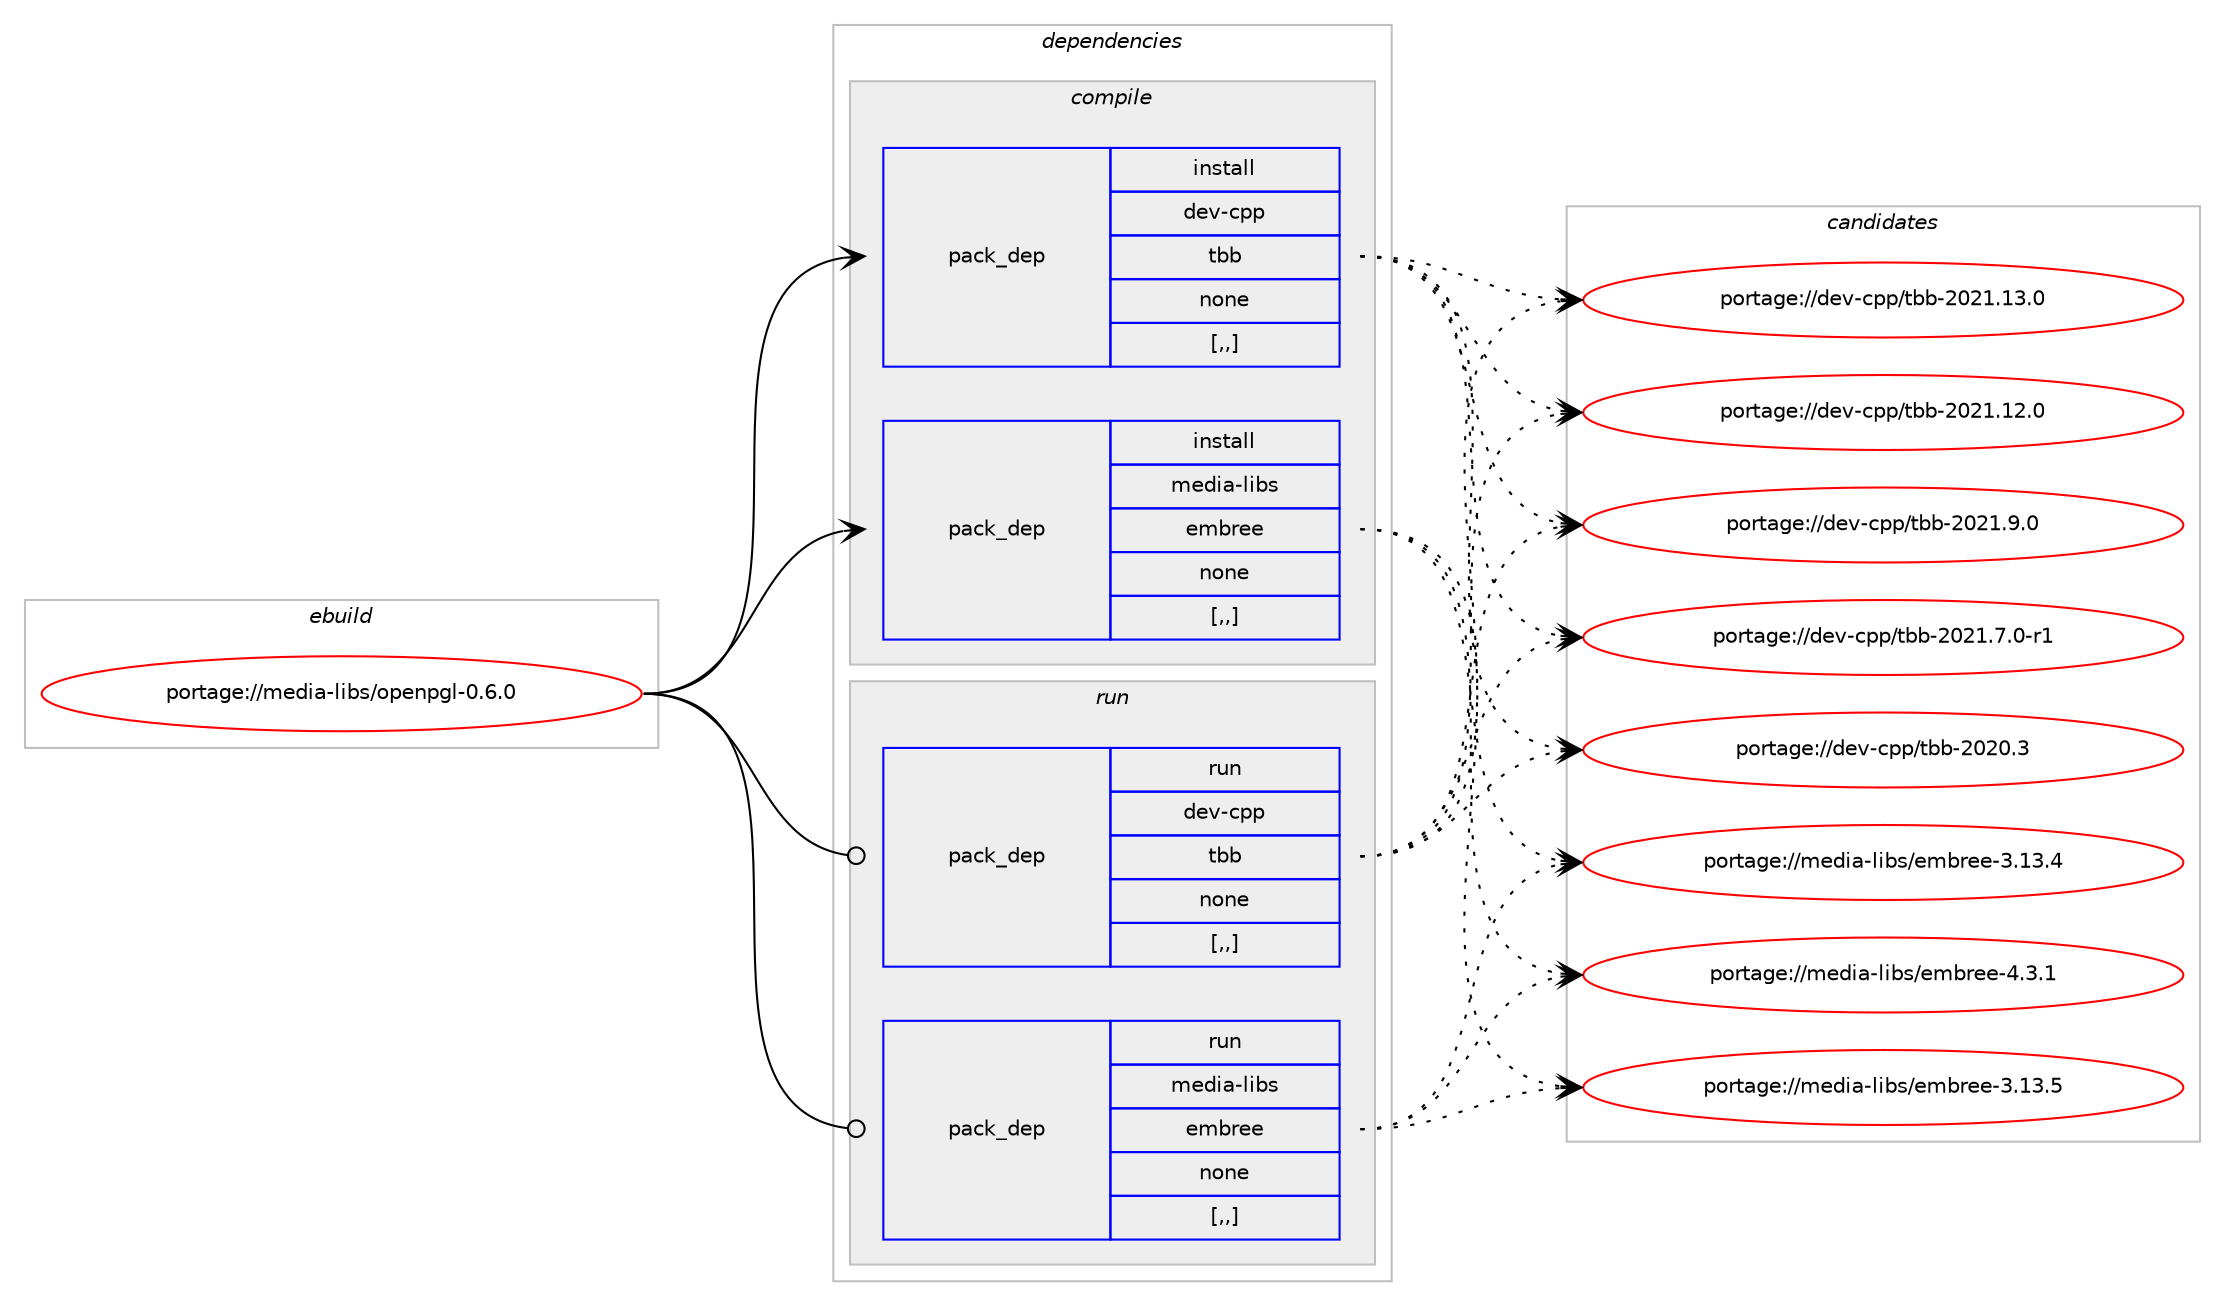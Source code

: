 digraph prolog {

# *************
# Graph options
# *************

newrank=true;
concentrate=true;
compound=true;
graph [rankdir=LR,fontname=Helvetica,fontsize=10,ranksep=1.5];#, ranksep=2.5, nodesep=0.2];
edge  [arrowhead=vee];
node  [fontname=Helvetica,fontsize=10];

# **********
# The ebuild
# **********

subgraph cluster_leftcol {
color=gray;
label=<<i>ebuild</i>>;
id [label="portage://media-libs/openpgl-0.6.0", color=red, width=4, href="../media-libs/openpgl-0.6.0.svg"];
}

# ****************
# The dependencies
# ****************

subgraph cluster_midcol {
color=gray;
label=<<i>dependencies</i>>;
subgraph cluster_compile {
fillcolor="#eeeeee";
style=filled;
label=<<i>compile</i>>;
subgraph pack224651 {
dependency304158 [label=<<TABLE BORDER="0" CELLBORDER="1" CELLSPACING="0" CELLPADDING="4" WIDTH="220"><TR><TD ROWSPAN="6" CELLPADDING="30">pack_dep</TD></TR><TR><TD WIDTH="110">install</TD></TR><TR><TD>dev-cpp</TD></TR><TR><TD>tbb</TD></TR><TR><TD>none</TD></TR><TR><TD>[,,]</TD></TR></TABLE>>, shape=none, color=blue];
}
id:e -> dependency304158:w [weight=20,style="solid",arrowhead="vee"];
subgraph pack224652 {
dependency304159 [label=<<TABLE BORDER="0" CELLBORDER="1" CELLSPACING="0" CELLPADDING="4" WIDTH="220"><TR><TD ROWSPAN="6" CELLPADDING="30">pack_dep</TD></TR><TR><TD WIDTH="110">install</TD></TR><TR><TD>media-libs</TD></TR><TR><TD>embree</TD></TR><TR><TD>none</TD></TR><TR><TD>[,,]</TD></TR></TABLE>>, shape=none, color=blue];
}
id:e -> dependency304159:w [weight=20,style="solid",arrowhead="vee"];
}
subgraph cluster_compileandrun {
fillcolor="#eeeeee";
style=filled;
label=<<i>compile and run</i>>;
}
subgraph cluster_run {
fillcolor="#eeeeee";
style=filled;
label=<<i>run</i>>;
subgraph pack224653 {
dependency304160 [label=<<TABLE BORDER="0" CELLBORDER="1" CELLSPACING="0" CELLPADDING="4" WIDTH="220"><TR><TD ROWSPAN="6" CELLPADDING="30">pack_dep</TD></TR><TR><TD WIDTH="110">run</TD></TR><TR><TD>dev-cpp</TD></TR><TR><TD>tbb</TD></TR><TR><TD>none</TD></TR><TR><TD>[,,]</TD></TR></TABLE>>, shape=none, color=blue];
}
id:e -> dependency304160:w [weight=20,style="solid",arrowhead="odot"];
subgraph pack224654 {
dependency304161 [label=<<TABLE BORDER="0" CELLBORDER="1" CELLSPACING="0" CELLPADDING="4" WIDTH="220"><TR><TD ROWSPAN="6" CELLPADDING="30">pack_dep</TD></TR><TR><TD WIDTH="110">run</TD></TR><TR><TD>media-libs</TD></TR><TR><TD>embree</TD></TR><TR><TD>none</TD></TR><TR><TD>[,,]</TD></TR></TABLE>>, shape=none, color=blue];
}
id:e -> dependency304161:w [weight=20,style="solid",arrowhead="odot"];
}
}

# **************
# The candidates
# **************

subgraph cluster_choices {
rank=same;
color=gray;
label=<<i>candidates</i>>;

subgraph choice224651 {
color=black;
nodesep=1;
choice100101118459911211247116989845504850494649514648 [label="portage://dev-cpp/tbb-2021.13.0", color=red, width=4,href="../dev-cpp/tbb-2021.13.0.svg"];
choice100101118459911211247116989845504850494649504648 [label="portage://dev-cpp/tbb-2021.12.0", color=red, width=4,href="../dev-cpp/tbb-2021.12.0.svg"];
choice1001011184599112112471169898455048504946574648 [label="portage://dev-cpp/tbb-2021.9.0", color=red, width=4,href="../dev-cpp/tbb-2021.9.0.svg"];
choice10010111845991121124711698984550485049465546484511449 [label="portage://dev-cpp/tbb-2021.7.0-r1", color=red, width=4,href="../dev-cpp/tbb-2021.7.0-r1.svg"];
choice100101118459911211247116989845504850484651 [label="portage://dev-cpp/tbb-2020.3", color=red, width=4,href="../dev-cpp/tbb-2020.3.svg"];
dependency304158:e -> choice100101118459911211247116989845504850494649514648:w [style=dotted,weight="100"];
dependency304158:e -> choice100101118459911211247116989845504850494649504648:w [style=dotted,weight="100"];
dependency304158:e -> choice1001011184599112112471169898455048504946574648:w [style=dotted,weight="100"];
dependency304158:e -> choice10010111845991121124711698984550485049465546484511449:w [style=dotted,weight="100"];
dependency304158:e -> choice100101118459911211247116989845504850484651:w [style=dotted,weight="100"];
}
subgraph choice224652 {
color=black;
nodesep=1;
choice1091011001059745108105981154710110998114101101455246514649 [label="portage://media-libs/embree-4.3.1", color=red, width=4,href="../media-libs/embree-4.3.1.svg"];
choice109101100105974510810598115471011099811410110145514649514653 [label="portage://media-libs/embree-3.13.5", color=red, width=4,href="../media-libs/embree-3.13.5.svg"];
choice109101100105974510810598115471011099811410110145514649514652 [label="portage://media-libs/embree-3.13.4", color=red, width=4,href="../media-libs/embree-3.13.4.svg"];
dependency304159:e -> choice1091011001059745108105981154710110998114101101455246514649:w [style=dotted,weight="100"];
dependency304159:e -> choice109101100105974510810598115471011099811410110145514649514653:w [style=dotted,weight="100"];
dependency304159:e -> choice109101100105974510810598115471011099811410110145514649514652:w [style=dotted,weight="100"];
}
subgraph choice224653 {
color=black;
nodesep=1;
choice100101118459911211247116989845504850494649514648 [label="portage://dev-cpp/tbb-2021.13.0", color=red, width=4,href="../dev-cpp/tbb-2021.13.0.svg"];
choice100101118459911211247116989845504850494649504648 [label="portage://dev-cpp/tbb-2021.12.0", color=red, width=4,href="../dev-cpp/tbb-2021.12.0.svg"];
choice1001011184599112112471169898455048504946574648 [label="portage://dev-cpp/tbb-2021.9.0", color=red, width=4,href="../dev-cpp/tbb-2021.9.0.svg"];
choice10010111845991121124711698984550485049465546484511449 [label="portage://dev-cpp/tbb-2021.7.0-r1", color=red, width=4,href="../dev-cpp/tbb-2021.7.0-r1.svg"];
choice100101118459911211247116989845504850484651 [label="portage://dev-cpp/tbb-2020.3", color=red, width=4,href="../dev-cpp/tbb-2020.3.svg"];
dependency304160:e -> choice100101118459911211247116989845504850494649514648:w [style=dotted,weight="100"];
dependency304160:e -> choice100101118459911211247116989845504850494649504648:w [style=dotted,weight="100"];
dependency304160:e -> choice1001011184599112112471169898455048504946574648:w [style=dotted,weight="100"];
dependency304160:e -> choice10010111845991121124711698984550485049465546484511449:w [style=dotted,weight="100"];
dependency304160:e -> choice100101118459911211247116989845504850484651:w [style=dotted,weight="100"];
}
subgraph choice224654 {
color=black;
nodesep=1;
choice1091011001059745108105981154710110998114101101455246514649 [label="portage://media-libs/embree-4.3.1", color=red, width=4,href="../media-libs/embree-4.3.1.svg"];
choice109101100105974510810598115471011099811410110145514649514653 [label="portage://media-libs/embree-3.13.5", color=red, width=4,href="../media-libs/embree-3.13.5.svg"];
choice109101100105974510810598115471011099811410110145514649514652 [label="portage://media-libs/embree-3.13.4", color=red, width=4,href="../media-libs/embree-3.13.4.svg"];
dependency304161:e -> choice1091011001059745108105981154710110998114101101455246514649:w [style=dotted,weight="100"];
dependency304161:e -> choice109101100105974510810598115471011099811410110145514649514653:w [style=dotted,weight="100"];
dependency304161:e -> choice109101100105974510810598115471011099811410110145514649514652:w [style=dotted,weight="100"];
}
}

}
